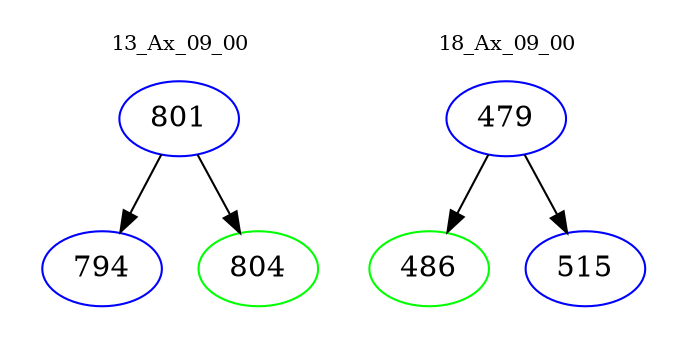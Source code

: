 digraph{
subgraph cluster_0 {
color = white
label = "13_Ax_09_00";
fontsize=10;
T0_801 [label="801", color="blue"]
T0_801 -> T0_794 [color="black"]
T0_794 [label="794", color="blue"]
T0_801 -> T0_804 [color="black"]
T0_804 [label="804", color="green"]
}
subgraph cluster_1 {
color = white
label = "18_Ax_09_00";
fontsize=10;
T1_479 [label="479", color="blue"]
T1_479 -> T1_486 [color="black"]
T1_486 [label="486", color="green"]
T1_479 -> T1_515 [color="black"]
T1_515 [label="515", color="blue"]
}
}
